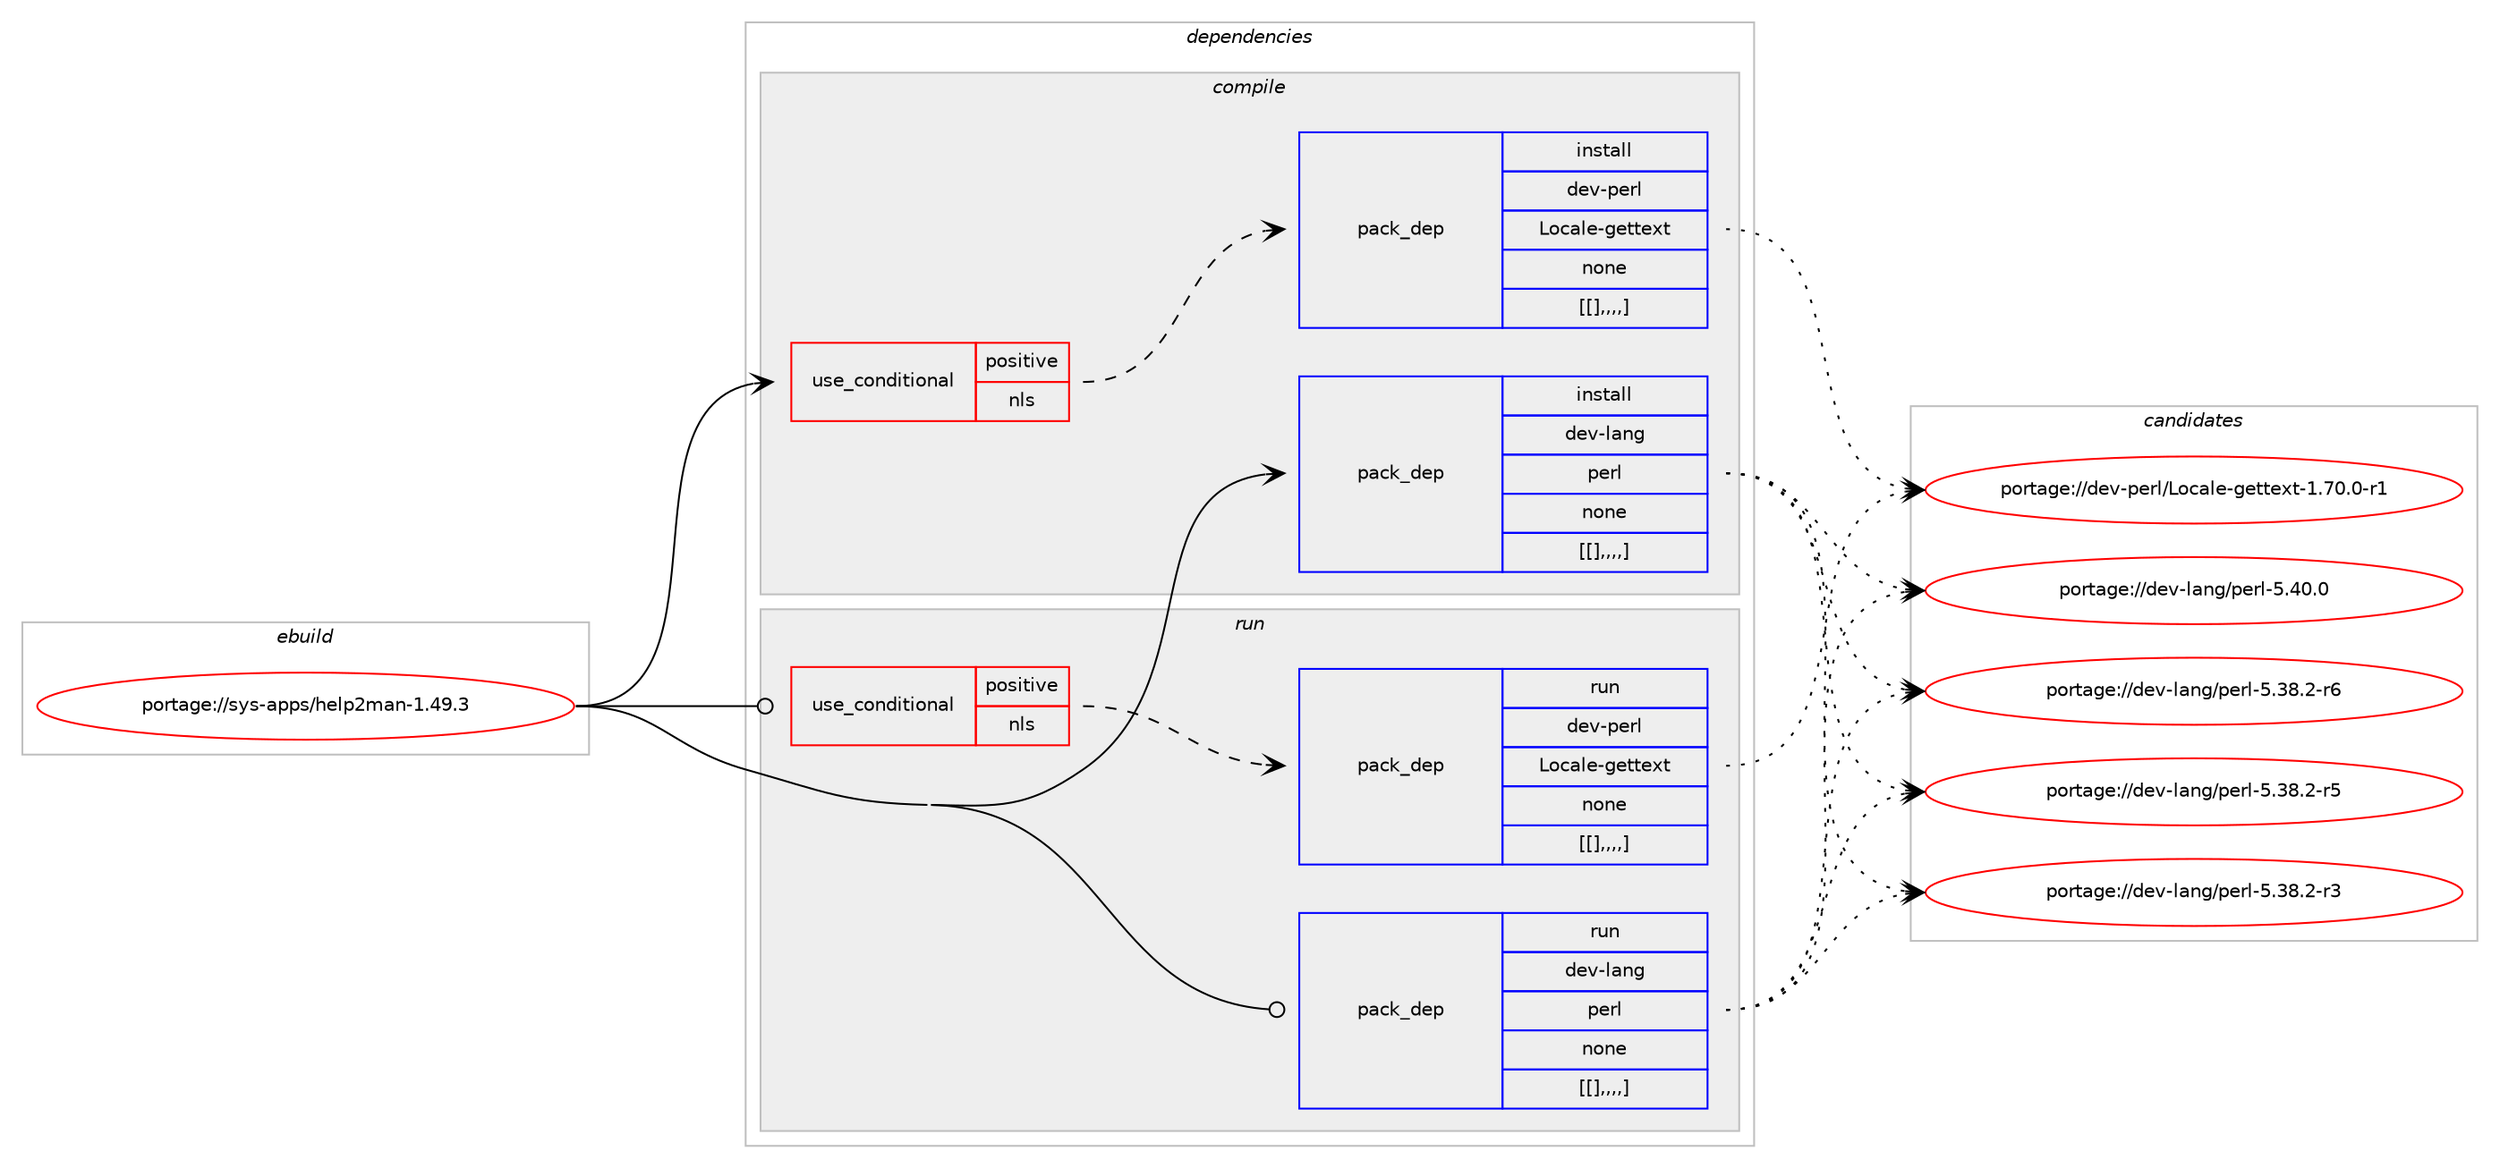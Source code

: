 digraph prolog {

# *************
# Graph options
# *************

newrank=true;
concentrate=true;
compound=true;
graph [rankdir=LR,fontname=Helvetica,fontsize=10,ranksep=1.5];#, ranksep=2.5, nodesep=0.2];
edge  [arrowhead=vee];
node  [fontname=Helvetica,fontsize=10];

# **********
# The ebuild
# **********

subgraph cluster_leftcol {
color=gray;
label=<<i>ebuild</i>>;
id [label="portage://sys-apps/help2man-1.49.3", color=red, width=4, href="../sys-apps/help2man-1.49.3.svg"];
}

# ****************
# The dependencies
# ****************

subgraph cluster_midcol {
color=gray;
label=<<i>dependencies</i>>;
subgraph cluster_compile {
fillcolor="#eeeeee";
style=filled;
label=<<i>compile</i>>;
subgraph cond175 {
dependency925 [label=<<TABLE BORDER="0" CELLBORDER="1" CELLSPACING="0" CELLPADDING="4"><TR><TD ROWSPAN="3" CELLPADDING="10">use_conditional</TD></TR><TR><TD>positive</TD></TR><TR><TD>nls</TD></TR></TABLE>>, shape=none, color=red];
subgraph pack748 {
dependency928 [label=<<TABLE BORDER="0" CELLBORDER="1" CELLSPACING="0" CELLPADDING="4" WIDTH="220"><TR><TD ROWSPAN="6" CELLPADDING="30">pack_dep</TD></TR><TR><TD WIDTH="110">install</TD></TR><TR><TD>dev-perl</TD></TR><TR><TD>Locale-gettext</TD></TR><TR><TD>none</TD></TR><TR><TD>[[],,,,]</TD></TR></TABLE>>, shape=none, color=blue];
}
dependency925:e -> dependency928:w [weight=20,style="dashed",arrowhead="vee"];
}
id:e -> dependency925:w [weight=20,style="solid",arrowhead="vee"];
subgraph pack752 {
dependency933 [label=<<TABLE BORDER="0" CELLBORDER="1" CELLSPACING="0" CELLPADDING="4" WIDTH="220"><TR><TD ROWSPAN="6" CELLPADDING="30">pack_dep</TD></TR><TR><TD WIDTH="110">install</TD></TR><TR><TD>dev-lang</TD></TR><TR><TD>perl</TD></TR><TR><TD>none</TD></TR><TR><TD>[[],,,,]</TD></TR></TABLE>>, shape=none, color=blue];
}
id:e -> dependency933:w [weight=20,style="solid",arrowhead="vee"];
}
subgraph cluster_compileandrun {
fillcolor="#eeeeee";
style=filled;
label=<<i>compile and run</i>>;
}
subgraph cluster_run {
fillcolor="#eeeeee";
style=filled;
label=<<i>run</i>>;
subgraph cond179 {
dependency937 [label=<<TABLE BORDER="0" CELLBORDER="1" CELLSPACING="0" CELLPADDING="4"><TR><TD ROWSPAN="3" CELLPADDING="10">use_conditional</TD></TR><TR><TD>positive</TD></TR><TR><TD>nls</TD></TR></TABLE>>, shape=none, color=red];
subgraph pack755 {
dependency939 [label=<<TABLE BORDER="0" CELLBORDER="1" CELLSPACING="0" CELLPADDING="4" WIDTH="220"><TR><TD ROWSPAN="6" CELLPADDING="30">pack_dep</TD></TR><TR><TD WIDTH="110">run</TD></TR><TR><TD>dev-perl</TD></TR><TR><TD>Locale-gettext</TD></TR><TR><TD>none</TD></TR><TR><TD>[[],,,,]</TD></TR></TABLE>>, shape=none, color=blue];
}
dependency937:e -> dependency939:w [weight=20,style="dashed",arrowhead="vee"];
}
id:e -> dependency937:w [weight=20,style="solid",arrowhead="odot"];
subgraph pack757 {
dependency942 [label=<<TABLE BORDER="0" CELLBORDER="1" CELLSPACING="0" CELLPADDING="4" WIDTH="220"><TR><TD ROWSPAN="6" CELLPADDING="30">pack_dep</TD></TR><TR><TD WIDTH="110">run</TD></TR><TR><TD>dev-lang</TD></TR><TR><TD>perl</TD></TR><TR><TD>none</TD></TR><TR><TD>[[],,,,]</TD></TR></TABLE>>, shape=none, color=blue];
}
id:e -> dependency942:w [weight=20,style="solid",arrowhead="odot"];
}
}

# **************
# The candidates
# **************

subgraph cluster_choices {
rank=same;
color=gray;
label=<<i>candidates</i>>;

subgraph choice741 {
color=black;
nodesep=1;
choice100101118451121011141084776111999710810145103101116116101120116454946554846484511449 [label="portage://dev-perl/Locale-gettext-1.70.0-r1", color=red, width=4,href="../dev-perl/Locale-gettext-1.70.0-r1.svg"];
dependency928:e -> choice100101118451121011141084776111999710810145103101116116101120116454946554846484511449:w [style=dotted,weight="100"];
}
subgraph choice742 {
color=black;
nodesep=1;
choice10010111845108971101034711210111410845534652484648 [label="portage://dev-lang/perl-5.40.0", color=red, width=4,href="../dev-lang/perl-5.40.0.svg"];
choice100101118451089711010347112101114108455346515646504511454 [label="portage://dev-lang/perl-5.38.2-r6", color=red, width=4,href="../dev-lang/perl-5.38.2-r6.svg"];
choice100101118451089711010347112101114108455346515646504511453 [label="portage://dev-lang/perl-5.38.2-r5", color=red, width=4,href="../dev-lang/perl-5.38.2-r5.svg"];
choice100101118451089711010347112101114108455346515646504511451 [label="portage://dev-lang/perl-5.38.2-r3", color=red, width=4,href="../dev-lang/perl-5.38.2-r3.svg"];
dependency933:e -> choice10010111845108971101034711210111410845534652484648:w [style=dotted,weight="100"];
dependency933:e -> choice100101118451089711010347112101114108455346515646504511454:w [style=dotted,weight="100"];
dependency933:e -> choice100101118451089711010347112101114108455346515646504511453:w [style=dotted,weight="100"];
dependency933:e -> choice100101118451089711010347112101114108455346515646504511451:w [style=dotted,weight="100"];
}
subgraph choice744 {
color=black;
nodesep=1;
choice100101118451121011141084776111999710810145103101116116101120116454946554846484511449 [label="portage://dev-perl/Locale-gettext-1.70.0-r1", color=red, width=4,href="../dev-perl/Locale-gettext-1.70.0-r1.svg"];
dependency939:e -> choice100101118451121011141084776111999710810145103101116116101120116454946554846484511449:w [style=dotted,weight="100"];
}
subgraph choice746 {
color=black;
nodesep=1;
choice10010111845108971101034711210111410845534652484648 [label="portage://dev-lang/perl-5.40.0", color=red, width=4,href="../dev-lang/perl-5.40.0.svg"];
choice100101118451089711010347112101114108455346515646504511454 [label="portage://dev-lang/perl-5.38.2-r6", color=red, width=4,href="../dev-lang/perl-5.38.2-r6.svg"];
choice100101118451089711010347112101114108455346515646504511453 [label="portage://dev-lang/perl-5.38.2-r5", color=red, width=4,href="../dev-lang/perl-5.38.2-r5.svg"];
choice100101118451089711010347112101114108455346515646504511451 [label="portage://dev-lang/perl-5.38.2-r3", color=red, width=4,href="../dev-lang/perl-5.38.2-r3.svg"];
dependency942:e -> choice10010111845108971101034711210111410845534652484648:w [style=dotted,weight="100"];
dependency942:e -> choice100101118451089711010347112101114108455346515646504511454:w [style=dotted,weight="100"];
dependency942:e -> choice100101118451089711010347112101114108455346515646504511453:w [style=dotted,weight="100"];
dependency942:e -> choice100101118451089711010347112101114108455346515646504511451:w [style=dotted,weight="100"];
}
}

}
